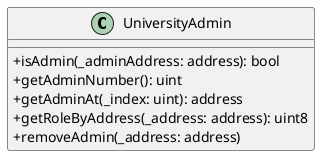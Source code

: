@startuml
skinparam classAttributeIconSize 0
class UniversityAdmin {
+ isAdmin(_adminAddress: address): bool
+ getAdminNumber(): uint
+ getAdminAt(_index: uint): address
+ getRoleByAddress(_address: address): uint8
+ removeAdmin(_address: address)
}
@enduml
